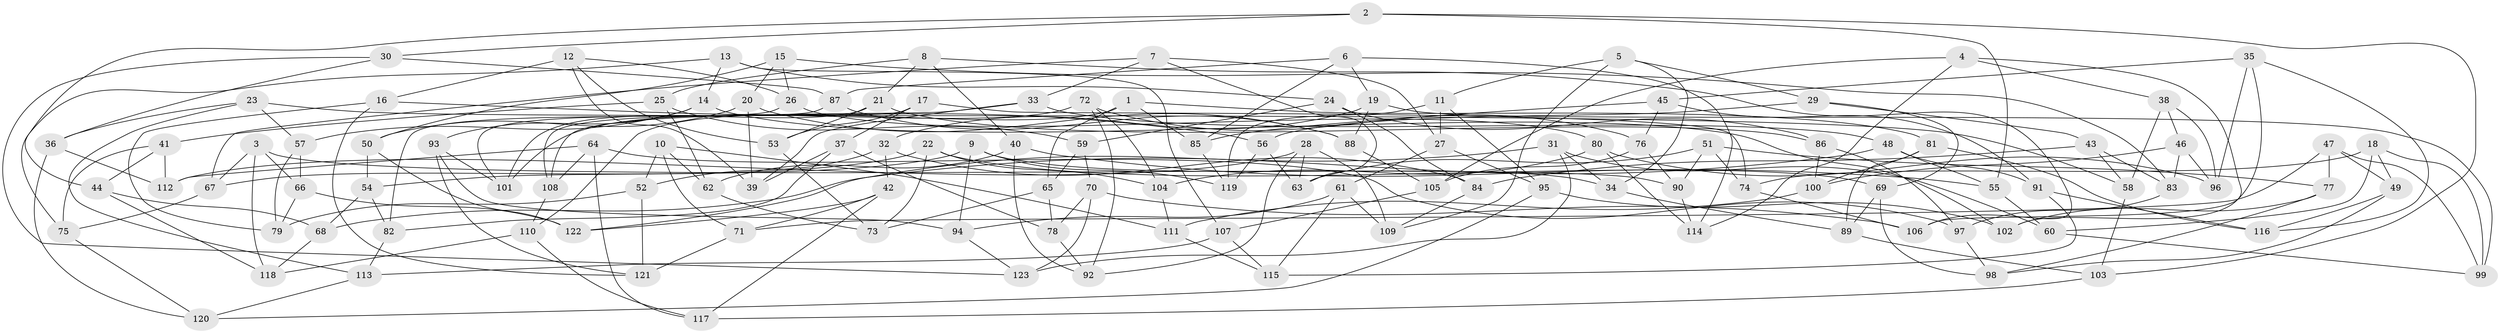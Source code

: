 // coarse degree distribution, {6: 0.525, 4: 0.45, 3: 0.0125, 5: 0.0125}
// Generated by graph-tools (version 1.1) at 2025/52/02/27/25 19:52:30]
// undirected, 123 vertices, 246 edges
graph export_dot {
graph [start="1"]
  node [color=gray90,style=filled];
  1;
  2;
  3;
  4;
  5;
  6;
  7;
  8;
  9;
  10;
  11;
  12;
  13;
  14;
  15;
  16;
  17;
  18;
  19;
  20;
  21;
  22;
  23;
  24;
  25;
  26;
  27;
  28;
  29;
  30;
  31;
  32;
  33;
  34;
  35;
  36;
  37;
  38;
  39;
  40;
  41;
  42;
  43;
  44;
  45;
  46;
  47;
  48;
  49;
  50;
  51;
  52;
  53;
  54;
  55;
  56;
  57;
  58;
  59;
  60;
  61;
  62;
  63;
  64;
  65;
  66;
  67;
  68;
  69;
  70;
  71;
  72;
  73;
  74;
  75;
  76;
  77;
  78;
  79;
  80;
  81;
  82;
  83;
  84;
  85;
  86;
  87;
  88;
  89;
  90;
  91;
  92;
  93;
  94;
  95;
  96;
  97;
  98;
  99;
  100;
  101;
  102;
  103;
  104;
  105;
  106;
  107;
  108;
  109;
  110;
  111;
  112;
  113;
  114;
  115;
  116;
  117;
  118;
  119;
  120;
  121;
  122;
  123;
  1 -- 110;
  1 -- 85;
  1 -- 65;
  1 -- 81;
  2 -- 30;
  2 -- 55;
  2 -- 103;
  2 -- 44;
  3 -- 66;
  3 -- 90;
  3 -- 67;
  3 -- 118;
  4 -- 102;
  4 -- 105;
  4 -- 38;
  4 -- 114;
  5 -- 29;
  5 -- 34;
  5 -- 109;
  5 -- 11;
  6 -- 19;
  6 -- 114;
  6 -- 87;
  6 -- 85;
  7 -- 33;
  7 -- 67;
  7 -- 27;
  7 -- 63;
  8 -- 106;
  8 -- 40;
  8 -- 21;
  8 -- 25;
  9 -- 119;
  9 -- 94;
  9 -- 34;
  9 -- 54;
  10 -- 52;
  10 -- 111;
  10 -- 62;
  10 -- 71;
  11 -- 95;
  11 -- 27;
  11 -- 119;
  12 -- 16;
  12 -- 26;
  12 -- 39;
  12 -- 53;
  13 -- 107;
  13 -- 24;
  13 -- 14;
  13 -- 75;
  14 -- 102;
  14 -- 93;
  14 -- 57;
  15 -- 83;
  15 -- 26;
  15 -- 50;
  15 -- 20;
  16 -- 121;
  16 -- 79;
  16 -- 56;
  17 -- 108;
  17 -- 74;
  17 -- 37;
  17 -- 53;
  18 -- 99;
  18 -- 74;
  18 -- 60;
  18 -- 49;
  19 -- 32;
  19 -- 88;
  19 -- 99;
  20 -- 39;
  20 -- 50;
  20 -- 88;
  21 -- 101;
  21 -- 86;
  21 -- 53;
  22 -- 69;
  22 -- 73;
  22 -- 67;
  22 -- 104;
  23 -- 36;
  23 -- 57;
  23 -- 113;
  23 -- 58;
  24 -- 84;
  24 -- 59;
  24 -- 86;
  25 -- 62;
  25 -- 41;
  25 -- 59;
  26 -- 82;
  26 -- 80;
  27 -- 61;
  27 -- 95;
  28 -- 63;
  28 -- 112;
  28 -- 109;
  28 -- 92;
  29 -- 69;
  29 -- 43;
  29 -- 56;
  30 -- 36;
  30 -- 123;
  30 -- 87;
  31 -- 60;
  31 -- 123;
  31 -- 34;
  31 -- 122;
  32 -- 52;
  32 -- 84;
  32 -- 42;
  33 -- 39;
  33 -- 108;
  33 -- 48;
  34 -- 89;
  35 -- 45;
  35 -- 106;
  35 -- 96;
  35 -- 116;
  36 -- 112;
  36 -- 120;
  37 -- 78;
  37 -- 82;
  37 -- 39;
  38 -- 58;
  38 -- 96;
  38 -- 46;
  40 -- 92;
  40 -- 55;
  40 -- 62;
  41 -- 75;
  41 -- 44;
  41 -- 112;
  42 -- 122;
  42 -- 117;
  42 -- 71;
  43 -- 58;
  43 -- 83;
  43 -- 84;
  44 -- 68;
  44 -- 118;
  45 -- 85;
  45 -- 76;
  45 -- 91;
  46 -- 83;
  46 -- 100;
  46 -- 96;
  47 -- 99;
  47 -- 71;
  47 -- 77;
  47 -- 49;
  48 -- 55;
  48 -- 91;
  48 -- 68;
  49 -- 98;
  49 -- 116;
  50 -- 122;
  50 -- 54;
  51 -- 74;
  51 -- 77;
  51 -- 90;
  51 -- 63;
  52 -- 79;
  52 -- 121;
  53 -- 73;
  54 -- 82;
  54 -- 68;
  55 -- 60;
  56 -- 63;
  56 -- 119;
  57 -- 66;
  57 -- 79;
  58 -- 103;
  59 -- 65;
  59 -- 70;
  60 -- 99;
  61 -- 115;
  61 -- 109;
  61 -- 94;
  62 -- 73;
  64 -- 108;
  64 -- 112;
  64 -- 97;
  64 -- 117;
  65 -- 78;
  65 -- 73;
  66 -- 122;
  66 -- 79;
  67 -- 75;
  68 -- 118;
  69 -- 98;
  69 -- 89;
  70 -- 123;
  70 -- 78;
  70 -- 106;
  71 -- 121;
  72 -- 104;
  72 -- 101;
  72 -- 76;
  72 -- 92;
  74 -- 106;
  75 -- 120;
  76 -- 105;
  76 -- 90;
  77 -- 102;
  77 -- 98;
  78 -- 92;
  80 -- 96;
  80 -- 104;
  80 -- 114;
  81 -- 100;
  81 -- 89;
  81 -- 116;
  82 -- 113;
  83 -- 97;
  84 -- 109;
  85 -- 119;
  86 -- 97;
  86 -- 100;
  87 -- 101;
  87 -- 88;
  88 -- 105;
  89 -- 103;
  90 -- 114;
  91 -- 115;
  91 -- 116;
  93 -- 121;
  93 -- 94;
  93 -- 101;
  94 -- 123;
  95 -- 120;
  95 -- 102;
  97 -- 98;
  100 -- 111;
  103 -- 117;
  104 -- 111;
  105 -- 107;
  107 -- 113;
  107 -- 115;
  108 -- 110;
  110 -- 117;
  110 -- 118;
  111 -- 115;
  113 -- 120;
}
